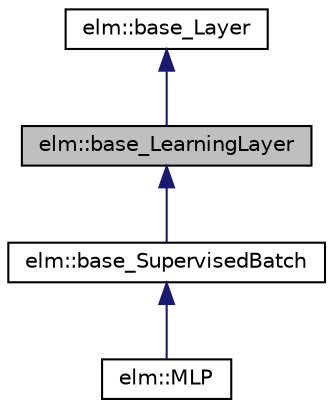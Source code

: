 digraph G
{
  edge [fontname="Helvetica",fontsize="10",labelfontname="Helvetica",labelfontsize="10"];
  node [fontname="Helvetica",fontsize="10",shape=record];
  Node1 [label="elm::base_LearningLayer",height=0.2,width=0.4,color="black", fillcolor="grey75", style="filled" fontcolor="black"];
  Node2 -> Node1 [dir="back",color="midnightblue",fontsize="10",style="solid",fontname="Helvetica"];
  Node2 [label="elm::base_Layer",height=0.2,width=0.4,color="black", fillcolor="white", style="filled",URL="$classelm_1_1base__Layer.html",tooltip="The Layer base class Overloaded constructor calls overloaded Reset() so you can implement Reset(confi..."];
  Node1 -> Node3 [dir="back",color="midnightblue",fontsize="10",style="solid",fontname="Helvetica"];
  Node3 [label="elm::base_SupervisedBatch",height=0.2,width=0.4,color="black", fillcolor="white", style="filled",URL="$classelm_1_1base__SupervisedBatch.html",tooltip="class for defining interfaces of an abstract layer that can learn Overloaded constructor calls overlo..."];
  Node3 -> Node4 [dir="back",color="midnightblue",fontsize="10",style="solid",fontname="Helvetica"];
  Node4 [label="elm::MLP",height=0.2,width=0.4,color="black", fillcolor="white", style="filled",URL="$classelm_1_1MLP.html",tooltip="Layer class for mult-layer perceptrons."];
}
